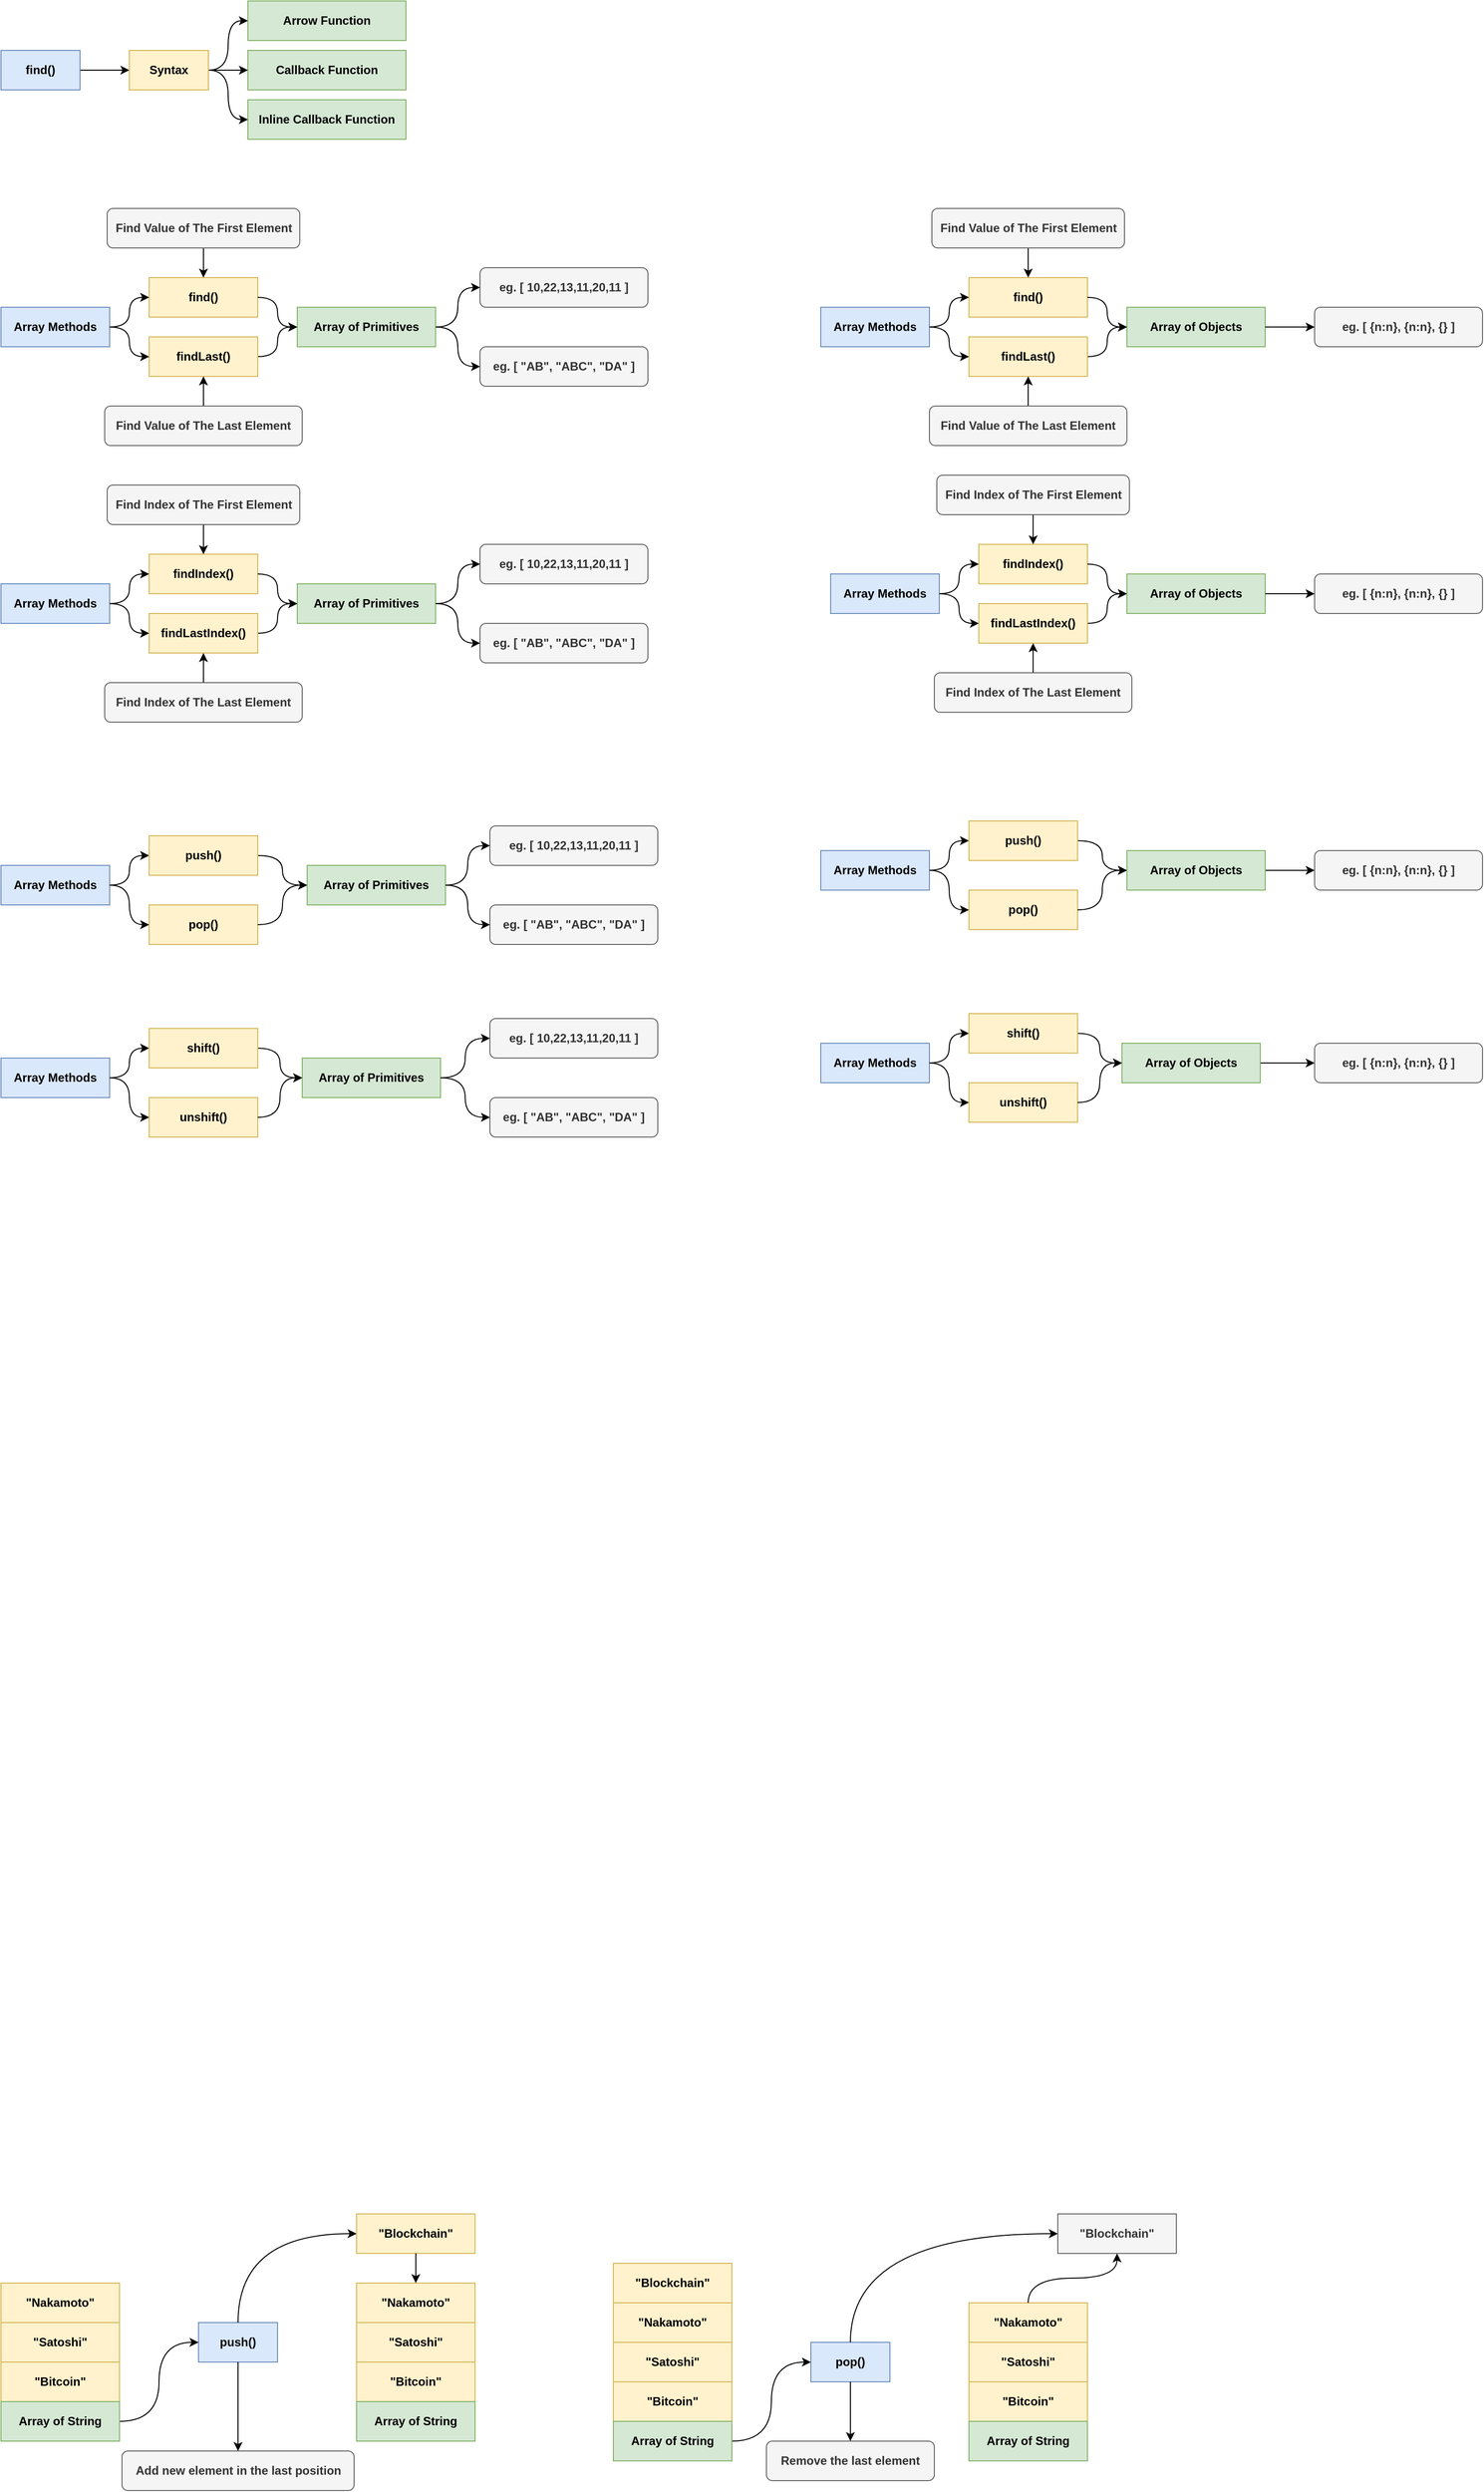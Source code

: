 <mxfile version="20.2.3" type="device"><diagram id="KHSQumyHr-9L8EF3Shro" name="Array"><mxGraphModel dx="-278" dy="1965" grid="1" gridSize="10" guides="1" tooltips="1" connect="1" arrows="1" fold="1" page="1" pageScale="1" pageWidth="850" pageHeight="1100" math="0" shadow="0"><root><mxCell id="pelAh8bGHSZ1WmVVus8T-0"/><mxCell id="pelAh8bGHSZ1WmVVus8T-1" parent="pelAh8bGHSZ1WmVVus8T-0"/><mxCell id="rzizRlZASX7ASRi92GUc-32" style="edgeStyle=orthogonalEdgeStyle;curved=1;orthogonalLoop=1;jettySize=auto;html=1;exitX=1;exitY=0.5;exitDx=0;exitDy=0;" parent="pelAh8bGHSZ1WmVVus8T-1" source="rzizRlZASX7ASRi92GUc-27" target="rzizRlZASX7ASRi92GUc-31" edge="1"><mxGeometry relative="1" as="geometry"/></mxCell><mxCell id="rzizRlZASX7ASRi92GUc-27" value="&lt;b&gt;find()&lt;/b&gt;" style="rounded=0;whiteSpace=wrap;html=1;fillColor=#dae8fc;strokeColor=#6c8ebf;" parent="pelAh8bGHSZ1WmVVus8T-1" vertex="1"><mxGeometry x="1740" y="-1030" width="80" height="40" as="geometry"/></mxCell><mxCell id="rzizRlZASX7ASRi92GUc-28" value="&lt;b&gt;Arrow Function&lt;/b&gt;" style="rounded=0;whiteSpace=wrap;html=1;fillColor=#d5e8d4;strokeColor=#82b366;" parent="pelAh8bGHSZ1WmVVus8T-1" vertex="1"><mxGeometry x="1990" y="-1080" width="160" height="40" as="geometry"/></mxCell><mxCell id="rzizRlZASX7ASRi92GUc-29" value="&lt;b&gt;Callback Function&lt;/b&gt;" style="rounded=0;whiteSpace=wrap;html=1;fillColor=#d5e8d4;strokeColor=#82b366;" parent="pelAh8bGHSZ1WmVVus8T-1" vertex="1"><mxGeometry x="1990" y="-1030" width="160" height="40" as="geometry"/></mxCell><mxCell id="rzizRlZASX7ASRi92GUc-30" value="&lt;b&gt;Inline Callback Function&lt;/b&gt;" style="rounded=0;whiteSpace=wrap;html=1;fillColor=#d5e8d4;strokeColor=#82b366;" parent="pelAh8bGHSZ1WmVVus8T-1" vertex="1"><mxGeometry x="1990" y="-980" width="160" height="40" as="geometry"/></mxCell><mxCell id="rzizRlZASX7ASRi92GUc-33" style="edgeStyle=orthogonalEdgeStyle;curved=1;orthogonalLoop=1;jettySize=auto;html=1;exitX=1;exitY=0.5;exitDx=0;exitDy=0;entryX=0;entryY=0.5;entryDx=0;entryDy=0;" parent="pelAh8bGHSZ1WmVVus8T-1" source="rzizRlZASX7ASRi92GUc-31" target="rzizRlZASX7ASRi92GUc-28" edge="1"><mxGeometry relative="1" as="geometry"/></mxCell><mxCell id="rzizRlZASX7ASRi92GUc-34" style="edgeStyle=orthogonalEdgeStyle;curved=1;orthogonalLoop=1;jettySize=auto;html=1;exitX=1;exitY=0.5;exitDx=0;exitDy=0;entryX=0;entryY=0.5;entryDx=0;entryDy=0;" parent="pelAh8bGHSZ1WmVVus8T-1" source="rzizRlZASX7ASRi92GUc-31" target="rzizRlZASX7ASRi92GUc-30" edge="1"><mxGeometry relative="1" as="geometry"/></mxCell><mxCell id="rzizRlZASX7ASRi92GUc-35" style="edgeStyle=orthogonalEdgeStyle;curved=1;orthogonalLoop=1;jettySize=auto;html=1;exitX=1;exitY=0.5;exitDx=0;exitDy=0;" parent="pelAh8bGHSZ1WmVVus8T-1" source="rzizRlZASX7ASRi92GUc-31" target="rzizRlZASX7ASRi92GUc-29" edge="1"><mxGeometry relative="1" as="geometry"/></mxCell><mxCell id="rzizRlZASX7ASRi92GUc-31" value="&lt;b&gt;Syntax&lt;/b&gt;" style="rounded=0;whiteSpace=wrap;html=1;fillColor=#fff2cc;strokeColor=#d6b656;" parent="pelAh8bGHSZ1WmVVus8T-1" vertex="1"><mxGeometry x="1870" y="-1030" width="80" height="40" as="geometry"/></mxCell><mxCell id="m9g6VoH6Y471TWM6IyNL-5" value="" style="group" parent="pelAh8bGHSZ1WmVVus8T-1" vertex="1" connectable="0"><mxGeometry x="2360" y="1160" width="570" height="270" as="geometry"/></mxCell><mxCell id="ezQ0ZeVI_Z-6M8vQxU5H-1" value="&lt;b&gt;pop()&lt;/b&gt;" style="rounded=0;whiteSpace=wrap;html=1;fillColor=#dae8fc;strokeColor=#6c8ebf;" parent="m9g6VoH6Y471TWM6IyNL-5" vertex="1"><mxGeometry x="200" y="130" width="80" height="40" as="geometry"/></mxCell><mxCell id="ezQ0ZeVI_Z-6M8vQxU5H-2" value="&lt;b&gt;&quot;Bitcoin&quot;&lt;/b&gt;" style="rounded=0;whiteSpace=wrap;html=1;fillColor=#fff2cc;strokeColor=#d6b656;" parent="m9g6VoH6Y471TWM6IyNL-5" vertex="1"><mxGeometry y="170" width="120" height="40" as="geometry"/></mxCell><mxCell id="ezQ0ZeVI_Z-6M8vQxU5H-3" value="&lt;b&gt;&quot;Satoshi&quot;&lt;/b&gt;" style="rounded=0;whiteSpace=wrap;html=1;fillColor=#fff2cc;strokeColor=#d6b656;" parent="m9g6VoH6Y471TWM6IyNL-5" vertex="1"><mxGeometry y="130" width="120" height="40" as="geometry"/></mxCell><mxCell id="ezQ0ZeVI_Z-6M8vQxU5H-4" value="&lt;b&gt;&quot;Nakamoto&quot;&lt;/b&gt;" style="rounded=0;whiteSpace=wrap;html=1;fillColor=#fff2cc;strokeColor=#d6b656;" parent="m9g6VoH6Y471TWM6IyNL-5" vertex="1"><mxGeometry y="90" width="120" height="40" as="geometry"/></mxCell><mxCell id="ezQ0ZeVI_Z-6M8vQxU5H-5" value="&lt;b&gt;&quot;Blockchain&quot;&lt;/b&gt;" style="rounded=0;whiteSpace=wrap;html=1;fillColor=#fff2cc;strokeColor=#d6b656;" parent="m9g6VoH6Y471TWM6IyNL-5" vertex="1"><mxGeometry y="50" width="120" height="40" as="geometry"/></mxCell><mxCell id="ezQ0ZeVI_Z-6M8vQxU5H-16" style="edgeStyle=orthogonalEdgeStyle;curved=1;orthogonalLoop=1;jettySize=auto;html=1;exitX=1;exitY=0.5;exitDx=0;exitDy=0;entryX=0;entryY=0.5;entryDx=0;entryDy=0;" parent="m9g6VoH6Y471TWM6IyNL-5" source="ezQ0ZeVI_Z-6M8vQxU5H-6" target="ezQ0ZeVI_Z-6M8vQxU5H-1" edge="1"><mxGeometry relative="1" as="geometry"/></mxCell><mxCell id="ezQ0ZeVI_Z-6M8vQxU5H-6" value="&lt;b&gt;Array of String&lt;/b&gt;" style="rounded=0;whiteSpace=wrap;html=1;fillColor=#d5e8d4;strokeColor=#82b366;" parent="m9g6VoH6Y471TWM6IyNL-5" vertex="1"><mxGeometry y="210" width="120" height="40" as="geometry"/></mxCell><mxCell id="ezQ0ZeVI_Z-6M8vQxU5H-8" value="&lt;b&gt;&quot;Bitcoin&quot;&lt;/b&gt;" style="rounded=0;whiteSpace=wrap;html=1;fillColor=#fff2cc;strokeColor=#d6b656;" parent="m9g6VoH6Y471TWM6IyNL-5" vertex="1"><mxGeometry x="360" y="170" width="120" height="40" as="geometry"/></mxCell><mxCell id="ezQ0ZeVI_Z-6M8vQxU5H-9" value="&lt;b&gt;&quot;Satoshi&quot;&lt;/b&gt;" style="rounded=0;whiteSpace=wrap;html=1;fillColor=#fff2cc;strokeColor=#d6b656;" parent="m9g6VoH6Y471TWM6IyNL-5" vertex="1"><mxGeometry x="360" y="130" width="120" height="40" as="geometry"/></mxCell><mxCell id="ezQ0ZeVI_Z-6M8vQxU5H-10" value="&lt;b&gt;&quot;Nakamoto&quot;&lt;/b&gt;" style="rounded=0;whiteSpace=wrap;html=1;fillColor=#fff2cc;strokeColor=#d6b656;" parent="m9g6VoH6Y471TWM6IyNL-5" vertex="1"><mxGeometry x="360" y="90" width="120" height="40" as="geometry"/></mxCell><mxCell id="ezQ0ZeVI_Z-6M8vQxU5H-11" value="&lt;b&gt;&quot;Blockchain&quot;&lt;/b&gt;" style="rounded=0;whiteSpace=wrap;html=1;fillColor=#f5f5f5;strokeColor=#666666;fontColor=#333333;" parent="m9g6VoH6Y471TWM6IyNL-5" vertex="1"><mxGeometry x="450" width="120" height="40" as="geometry"/></mxCell><mxCell id="ezQ0ZeVI_Z-6M8vQxU5H-13" style="edgeStyle=orthogonalEdgeStyle;curved=1;orthogonalLoop=1;jettySize=auto;html=1;exitX=0.5;exitY=0;exitDx=0;exitDy=0;entryX=0;entryY=0.5;entryDx=0;entryDy=0;" parent="m9g6VoH6Y471TWM6IyNL-5" source="ezQ0ZeVI_Z-6M8vQxU5H-1" target="ezQ0ZeVI_Z-6M8vQxU5H-11" edge="1"><mxGeometry relative="1" as="geometry"/></mxCell><mxCell id="ezQ0ZeVI_Z-6M8vQxU5H-18" style="edgeStyle=orthogonalEdgeStyle;curved=1;orthogonalLoop=1;jettySize=auto;html=1;exitX=0.5;exitY=0;exitDx=0;exitDy=0;" parent="m9g6VoH6Y471TWM6IyNL-5" source="ezQ0ZeVI_Z-6M8vQxU5H-10" target="ezQ0ZeVI_Z-6M8vQxU5H-11" edge="1"><mxGeometry relative="1" as="geometry"/></mxCell><mxCell id="ezQ0ZeVI_Z-6M8vQxU5H-12" value="&lt;b&gt;Array of String&lt;/b&gt;" style="rounded=0;whiteSpace=wrap;html=1;fillColor=#d5e8d4;strokeColor=#82b366;" parent="m9g6VoH6Y471TWM6IyNL-5" vertex="1"><mxGeometry x="360" y="210" width="120" height="40" as="geometry"/></mxCell><mxCell id="ezQ0ZeVI_Z-6M8vQxU5H-15" value="&lt;b&gt;Remove the last element&lt;/b&gt;" style="rounded=1;whiteSpace=wrap;html=1;fillColor=#f5f5f5;strokeColor=#666666;fontColor=#333333;gradientColor=none;" parent="m9g6VoH6Y471TWM6IyNL-5" vertex="1"><mxGeometry x="155" y="230" width="170" height="40" as="geometry"/></mxCell><mxCell id="ezQ0ZeVI_Z-6M8vQxU5H-17" style="edgeStyle=orthogonalEdgeStyle;curved=1;orthogonalLoop=1;jettySize=auto;html=1;exitX=0.5;exitY=1;exitDx=0;exitDy=0;" parent="m9g6VoH6Y471TWM6IyNL-5" source="ezQ0ZeVI_Z-6M8vQxU5H-1" target="ezQ0ZeVI_Z-6M8vQxU5H-15" edge="1"><mxGeometry relative="1" as="geometry"/></mxCell><mxCell id="m9g6VoH6Y471TWM6IyNL-41" value="" style="group" parent="pelAh8bGHSZ1WmVVus8T-1" vertex="1" connectable="0"><mxGeometry x="1740" y="1160" width="480" height="280" as="geometry"/></mxCell><mxCell id="m9g6VoH6Y471TWM6IyNL-23" value="&lt;b&gt;push()&lt;/b&gt;" style="rounded=0;whiteSpace=wrap;html=1;fillColor=#dae8fc;strokeColor=#6c8ebf;" parent="m9g6VoH6Y471TWM6IyNL-41" vertex="1"><mxGeometry x="200" y="110" width="80" height="40" as="geometry"/></mxCell><mxCell id="m9g6VoH6Y471TWM6IyNL-24" value="&lt;b&gt;&quot;Bitcoin&quot;&lt;/b&gt;" style="rounded=0;whiteSpace=wrap;html=1;fillColor=#fff2cc;strokeColor=#d6b656;" parent="m9g6VoH6Y471TWM6IyNL-41" vertex="1"><mxGeometry y="150" width="120" height="40" as="geometry"/></mxCell><mxCell id="m9g6VoH6Y471TWM6IyNL-25" value="&lt;b&gt;&quot;Satoshi&quot;&lt;/b&gt;" style="rounded=0;whiteSpace=wrap;html=1;fillColor=#fff2cc;strokeColor=#d6b656;" parent="m9g6VoH6Y471TWM6IyNL-41" vertex="1"><mxGeometry y="110" width="120" height="40" as="geometry"/></mxCell><mxCell id="m9g6VoH6Y471TWM6IyNL-26" value="&lt;b&gt;&quot;Nakamoto&quot;&lt;/b&gt;" style="rounded=0;whiteSpace=wrap;html=1;fillColor=#fff2cc;strokeColor=#d6b656;" parent="m9g6VoH6Y471TWM6IyNL-41" vertex="1"><mxGeometry y="70" width="120" height="40" as="geometry"/></mxCell><mxCell id="m9g6VoH6Y471TWM6IyNL-27" value="&lt;b&gt;&quot;Blockchain&quot;&lt;/b&gt;" style="rounded=0;whiteSpace=wrap;html=1;fillColor=#fff2cc;strokeColor=#d6b656;" parent="m9g6VoH6Y471TWM6IyNL-41" vertex="1"><mxGeometry x="360" width="120" height="40" as="geometry"/></mxCell><mxCell id="m9g6VoH6Y471TWM6IyNL-39" style="edgeStyle=orthogonalEdgeStyle;curved=1;orthogonalLoop=1;jettySize=auto;html=1;exitX=0.5;exitY=0;exitDx=0;exitDy=0;entryX=0;entryY=0.5;entryDx=0;entryDy=0;" parent="m9g6VoH6Y471TWM6IyNL-41" source="m9g6VoH6Y471TWM6IyNL-23" target="m9g6VoH6Y471TWM6IyNL-27" edge="1"><mxGeometry relative="1" as="geometry"/></mxCell><mxCell id="m9g6VoH6Y471TWM6IyNL-28" style="edgeStyle=orthogonalEdgeStyle;curved=1;orthogonalLoop=1;jettySize=auto;html=1;exitX=1;exitY=0.5;exitDx=0;exitDy=0;entryX=0;entryY=0.5;entryDx=0;entryDy=0;" parent="m9g6VoH6Y471TWM6IyNL-41" source="m9g6VoH6Y471TWM6IyNL-29" target="m9g6VoH6Y471TWM6IyNL-23" edge="1"><mxGeometry relative="1" as="geometry"/></mxCell><mxCell id="m9g6VoH6Y471TWM6IyNL-29" value="&lt;b&gt;Array of String&lt;/b&gt;" style="rounded=0;whiteSpace=wrap;html=1;fillColor=#d5e8d4;strokeColor=#82b366;" parent="m9g6VoH6Y471TWM6IyNL-41" vertex="1"><mxGeometry y="190" width="120" height="40" as="geometry"/></mxCell><mxCell id="m9g6VoH6Y471TWM6IyNL-30" value="&lt;b&gt;&quot;Bitcoin&quot;&lt;/b&gt;" style="rounded=0;whiteSpace=wrap;html=1;fillColor=#fff2cc;strokeColor=#d6b656;" parent="m9g6VoH6Y471TWM6IyNL-41" vertex="1"><mxGeometry x="360" y="150" width="120" height="40" as="geometry"/></mxCell><mxCell id="m9g6VoH6Y471TWM6IyNL-31" value="&lt;b&gt;&quot;Satoshi&quot;&lt;/b&gt;" style="rounded=0;whiteSpace=wrap;html=1;fillColor=#fff2cc;strokeColor=#d6b656;" parent="m9g6VoH6Y471TWM6IyNL-41" vertex="1"><mxGeometry x="360" y="110" width="120" height="40" as="geometry"/></mxCell><mxCell id="m9g6VoH6Y471TWM6IyNL-32" value="&lt;b&gt;&quot;Nakamoto&quot;&lt;/b&gt;" style="rounded=0;whiteSpace=wrap;html=1;fillColor=#fff2cc;strokeColor=#d6b656;" parent="m9g6VoH6Y471TWM6IyNL-41" vertex="1"><mxGeometry x="360" y="70" width="120" height="40" as="geometry"/></mxCell><mxCell id="m9g6VoH6Y471TWM6IyNL-40" style="edgeStyle=orthogonalEdgeStyle;curved=1;orthogonalLoop=1;jettySize=auto;html=1;exitX=0.5;exitY=1;exitDx=0;exitDy=0;entryX=0.5;entryY=0;entryDx=0;entryDy=0;" parent="m9g6VoH6Y471TWM6IyNL-41" source="m9g6VoH6Y471TWM6IyNL-27" target="m9g6VoH6Y471TWM6IyNL-32" edge="1"><mxGeometry relative="1" as="geometry"/></mxCell><mxCell id="m9g6VoH6Y471TWM6IyNL-36" value="&lt;b&gt;Array of String&lt;/b&gt;" style="rounded=0;whiteSpace=wrap;html=1;fillColor=#d5e8d4;strokeColor=#82b366;" parent="m9g6VoH6Y471TWM6IyNL-41" vertex="1"><mxGeometry x="360" y="190" width="120" height="40" as="geometry"/></mxCell><mxCell id="m9g6VoH6Y471TWM6IyNL-37" value="&lt;b&gt;Add new element in the last position&lt;/b&gt;" style="rounded=1;whiteSpace=wrap;html=1;fillColor=#f5f5f5;strokeColor=#666666;fontColor=#333333;gradientColor=none;" parent="m9g6VoH6Y471TWM6IyNL-41" vertex="1"><mxGeometry x="122.5" y="240" width="235" height="40" as="geometry"/></mxCell><mxCell id="m9g6VoH6Y471TWM6IyNL-38" style="edgeStyle=orthogonalEdgeStyle;curved=1;orthogonalLoop=1;jettySize=auto;html=1;exitX=0.5;exitY=1;exitDx=0;exitDy=0;" parent="m9g6VoH6Y471TWM6IyNL-41" source="m9g6VoH6Y471TWM6IyNL-23" target="m9g6VoH6Y471TWM6IyNL-37" edge="1"><mxGeometry relative="1" as="geometry"/></mxCell><mxCell id="_TqY2tzyVHwx-3EZVsWA-69" value="" style="group" parent="pelAh8bGHSZ1WmVVus8T-1" vertex="1" connectable="0"><mxGeometry x="1740" y="-870" width="655" height="240" as="geometry"/></mxCell><mxCell id="rzizRlZASX7ASRi92GUc-0" value="&lt;b&gt;Array Methods&lt;/b&gt;" style="rounded=0;whiteSpace=wrap;html=1;fillColor=#dae8fc;strokeColor=#6c8ebf;" parent="_TqY2tzyVHwx-3EZVsWA-69" vertex="1"><mxGeometry y="100" width="110" height="40" as="geometry"/></mxCell><mxCell id="rzizRlZASX7ASRi92GUc-1" value="&lt;b&gt;find()&lt;/b&gt;" style="rounded=0;whiteSpace=wrap;html=1;fillColor=#fff2cc;strokeColor=#d6b656;" parent="_TqY2tzyVHwx-3EZVsWA-69" vertex="1"><mxGeometry x="150" y="70" width="110" height="40" as="geometry"/></mxCell><mxCell id="rzizRlZASX7ASRi92GUc-24" style="edgeStyle=orthogonalEdgeStyle;curved=1;orthogonalLoop=1;jettySize=auto;html=1;exitX=1;exitY=0.5;exitDx=0;exitDy=0;entryX=0;entryY=0.5;entryDx=0;entryDy=0;" parent="_TqY2tzyVHwx-3EZVsWA-69" source="rzizRlZASX7ASRi92GUc-0" target="rzizRlZASX7ASRi92GUc-1" edge="1"><mxGeometry relative="1" as="geometry"/></mxCell><mxCell id="rzizRlZASX7ASRi92GUc-5" value="&lt;b&gt;Array of Primitives&lt;/b&gt;" style="rounded=0;whiteSpace=wrap;html=1;fillColor=#d5e8d4;strokeColor=#82b366;" parent="_TqY2tzyVHwx-3EZVsWA-69" vertex="1"><mxGeometry x="300" y="100" width="140" height="40" as="geometry"/></mxCell><mxCell id="rzizRlZASX7ASRi92GUc-23" style="edgeStyle=orthogonalEdgeStyle;curved=1;orthogonalLoop=1;jettySize=auto;html=1;exitX=1;exitY=0.5;exitDx=0;exitDy=0;entryX=0;entryY=0.5;entryDx=0;entryDy=0;" parent="_TqY2tzyVHwx-3EZVsWA-69" source="rzizRlZASX7ASRi92GUc-1" target="rzizRlZASX7ASRi92GUc-5" edge="1"><mxGeometry relative="1" as="geometry"/></mxCell><mxCell id="rzizRlZASX7ASRi92GUc-7" value="&lt;b&gt;eg. [ 10,22,13,11,20,11 ]&lt;/b&gt;" style="rounded=1;whiteSpace=wrap;html=1;fillColor=#f5f5f5;strokeColor=#666666;fontColor=#333333;" parent="_TqY2tzyVHwx-3EZVsWA-69" vertex="1"><mxGeometry x="485" y="60" width="170" height="40" as="geometry"/></mxCell><mxCell id="rzizRlZASX7ASRi92GUc-18" style="edgeStyle=orthogonalEdgeStyle;curved=1;orthogonalLoop=1;jettySize=auto;html=1;exitX=1;exitY=0.5;exitDx=0;exitDy=0;entryX=0;entryY=0.5;entryDx=0;entryDy=0;" parent="_TqY2tzyVHwx-3EZVsWA-69" source="rzizRlZASX7ASRi92GUc-5" target="rzizRlZASX7ASRi92GUc-7" edge="1"><mxGeometry relative="1" as="geometry"/></mxCell><mxCell id="rzizRlZASX7ASRi92GUc-22" style="edgeStyle=orthogonalEdgeStyle;curved=1;orthogonalLoop=1;jettySize=auto;html=1;exitX=1;exitY=0.5;exitDx=0;exitDy=0;entryX=0;entryY=0.5;entryDx=0;entryDy=0;" parent="_TqY2tzyVHwx-3EZVsWA-69" source="rzizRlZASX7ASRi92GUc-11" target="rzizRlZASX7ASRi92GUc-5" edge="1"><mxGeometry relative="1" as="geometry"/></mxCell><mxCell id="rzizRlZASX7ASRi92GUc-11" value="&lt;b&gt;findLast()&lt;/b&gt;" style="rounded=0;whiteSpace=wrap;html=1;fillColor=#fff2cc;strokeColor=#d6b656;" parent="_TqY2tzyVHwx-3EZVsWA-69" vertex="1"><mxGeometry x="150" y="130" width="110" height="40" as="geometry"/></mxCell><mxCell id="rzizRlZASX7ASRi92GUc-25" style="edgeStyle=orthogonalEdgeStyle;curved=1;orthogonalLoop=1;jettySize=auto;html=1;exitX=1;exitY=0.5;exitDx=0;exitDy=0;entryX=0;entryY=0.5;entryDx=0;entryDy=0;" parent="_TqY2tzyVHwx-3EZVsWA-69" source="rzizRlZASX7ASRi92GUc-0" target="rzizRlZASX7ASRi92GUc-11" edge="1"><mxGeometry relative="1" as="geometry"/></mxCell><mxCell id="_TqY2tzyVHwx-3EZVsWA-63" style="edgeStyle=orthogonalEdgeStyle;curved=1;orthogonalLoop=1;jettySize=auto;html=1;exitX=0.5;exitY=0;exitDx=0;exitDy=0;" parent="_TqY2tzyVHwx-3EZVsWA-69" source="rzizRlZASX7ASRi92GUc-12" target="rzizRlZASX7ASRi92GUc-11" edge="1"><mxGeometry relative="1" as="geometry"/></mxCell><mxCell id="rzizRlZASX7ASRi92GUc-12" value="&lt;b&gt;Find Value of The Last Element&lt;/b&gt;" style="rounded=1;whiteSpace=wrap;html=1;fillColor=#f5f5f5;strokeColor=#666666;fontColor=#333333;" parent="_TqY2tzyVHwx-3EZVsWA-69" vertex="1"><mxGeometry x="105" y="200" width="200" height="40" as="geometry"/></mxCell><mxCell id="_TqY2tzyVHwx-3EZVsWA-64" style="edgeStyle=orthogonalEdgeStyle;curved=1;orthogonalLoop=1;jettySize=auto;html=1;exitX=0.5;exitY=1;exitDx=0;exitDy=0;entryX=0.5;entryY=0;entryDx=0;entryDy=0;" parent="_TqY2tzyVHwx-3EZVsWA-69" source="rzizRlZASX7ASRi92GUc-14" target="rzizRlZASX7ASRi92GUc-1" edge="1"><mxGeometry relative="1" as="geometry"/></mxCell><mxCell id="rzizRlZASX7ASRi92GUc-14" value="&lt;b&gt;Find Value of The First Element&lt;/b&gt;" style="rounded=1;whiteSpace=wrap;html=1;fillColor=#f5f5f5;strokeColor=#666666;fontColor=#333333;" parent="_TqY2tzyVHwx-3EZVsWA-69" vertex="1"><mxGeometry x="107.5" width="195" height="40" as="geometry"/></mxCell><mxCell id="rzizRlZASX7ASRi92GUc-16" value="&lt;b&gt;eg. [ &quot;AB&quot;, &quot;ABC&quot;, &quot;DA&quot; ]&lt;/b&gt;" style="rounded=1;whiteSpace=wrap;html=1;fillColor=#f5f5f5;strokeColor=#666666;fontColor=#333333;" parent="_TqY2tzyVHwx-3EZVsWA-69" vertex="1"><mxGeometry x="485" y="140" width="170" height="40" as="geometry"/></mxCell><mxCell id="rzizRlZASX7ASRi92GUc-19" style="edgeStyle=orthogonalEdgeStyle;curved=1;orthogonalLoop=1;jettySize=auto;html=1;exitX=1;exitY=0.5;exitDx=0;exitDy=0;" parent="_TqY2tzyVHwx-3EZVsWA-69" source="rzizRlZASX7ASRi92GUc-5" target="rzizRlZASX7ASRi92GUc-16" edge="1"><mxGeometry relative="1" as="geometry"/></mxCell><mxCell id="_TqY2tzyVHwx-3EZVsWA-70" value="" style="group" parent="pelAh8bGHSZ1WmVVus8T-1" vertex="1" connectable="0"><mxGeometry x="2570" y="-870" width="670" height="240" as="geometry"/></mxCell><mxCell id="_TqY2tzyVHwx-3EZVsWA-3" value="&lt;b&gt;Array Methods&lt;/b&gt;" style="rounded=0;whiteSpace=wrap;html=1;fillColor=#dae8fc;strokeColor=#6c8ebf;" parent="_TqY2tzyVHwx-3EZVsWA-70" vertex="1"><mxGeometry y="100" width="110" height="40" as="geometry"/></mxCell><mxCell id="_TqY2tzyVHwx-3EZVsWA-5" value="&lt;b&gt;find()&lt;/b&gt;" style="rounded=0;whiteSpace=wrap;html=1;fillColor=#fff2cc;strokeColor=#d6b656;" parent="_TqY2tzyVHwx-3EZVsWA-70" vertex="1"><mxGeometry x="150" y="70" width="120" height="40" as="geometry"/></mxCell><mxCell id="_TqY2tzyVHwx-3EZVsWA-0" style="edgeStyle=orthogonalEdgeStyle;curved=1;orthogonalLoop=1;jettySize=auto;html=1;exitX=1;exitY=0.5;exitDx=0;exitDy=0;entryX=0;entryY=0.5;entryDx=0;entryDy=0;" parent="_TqY2tzyVHwx-3EZVsWA-70" source="_TqY2tzyVHwx-3EZVsWA-3" target="_TqY2tzyVHwx-3EZVsWA-5" edge="1"><mxGeometry relative="1" as="geometry"/></mxCell><mxCell id="_TqY2tzyVHwx-3EZVsWA-10" value="&lt;b&gt;Array of Objects&lt;/b&gt;" style="rounded=0;whiteSpace=wrap;html=1;fillColor=#d5e8d4;strokeColor=#82b366;" parent="_TqY2tzyVHwx-3EZVsWA-70" vertex="1"><mxGeometry x="310" y="100" width="140" height="40" as="geometry"/></mxCell><mxCell id="_TqY2tzyVHwx-3EZVsWA-4" style="edgeStyle=orthogonalEdgeStyle;curved=1;orthogonalLoop=1;jettySize=auto;html=1;exitX=1;exitY=0.5;exitDx=0;exitDy=0;entryX=0;entryY=0.5;entryDx=0;entryDy=0;" parent="_TqY2tzyVHwx-3EZVsWA-70" source="_TqY2tzyVHwx-3EZVsWA-5" target="_TqY2tzyVHwx-3EZVsWA-10" edge="1"><mxGeometry relative="1" as="geometry"/></mxCell><mxCell id="_TqY2tzyVHwx-3EZVsWA-12" style="edgeStyle=orthogonalEdgeStyle;curved=1;orthogonalLoop=1;jettySize=auto;html=1;exitX=1;exitY=0.5;exitDx=0;exitDy=0;entryX=0;entryY=0.5;entryDx=0;entryDy=0;" parent="_TqY2tzyVHwx-3EZVsWA-70" source="_TqY2tzyVHwx-3EZVsWA-13" target="_TqY2tzyVHwx-3EZVsWA-10" edge="1"><mxGeometry relative="1" as="geometry"/></mxCell><mxCell id="_TqY2tzyVHwx-3EZVsWA-13" value="&lt;b&gt;findLast()&lt;/b&gt;" style="rounded=0;whiteSpace=wrap;html=1;fillColor=#fff2cc;strokeColor=#d6b656;" parent="_TqY2tzyVHwx-3EZVsWA-70" vertex="1"><mxGeometry x="150" y="130" width="120" height="40" as="geometry"/></mxCell><mxCell id="_TqY2tzyVHwx-3EZVsWA-1" style="edgeStyle=orthogonalEdgeStyle;curved=1;orthogonalLoop=1;jettySize=auto;html=1;exitX=1;exitY=0.5;exitDx=0;exitDy=0;entryX=0;entryY=0.5;entryDx=0;entryDy=0;" parent="_TqY2tzyVHwx-3EZVsWA-70" source="_TqY2tzyVHwx-3EZVsWA-3" target="_TqY2tzyVHwx-3EZVsWA-13" edge="1"><mxGeometry relative="1" as="geometry"/></mxCell><mxCell id="_TqY2tzyVHwx-3EZVsWA-18" value="&lt;b&gt;eg. [ {n:n}, {n:n}, {} ]&lt;/b&gt;" style="rounded=1;whiteSpace=wrap;html=1;fillColor=#f5f5f5;strokeColor=#666666;fontColor=#333333;" parent="_TqY2tzyVHwx-3EZVsWA-70" vertex="1"><mxGeometry x="500" y="100" width="170" height="40" as="geometry"/></mxCell><mxCell id="_TqY2tzyVHwx-3EZVsWA-9" style="edgeStyle=orthogonalEdgeStyle;curved=1;orthogonalLoop=1;jettySize=auto;html=1;exitX=1;exitY=0.5;exitDx=0;exitDy=0;" parent="_TqY2tzyVHwx-3EZVsWA-70" source="_TqY2tzyVHwx-3EZVsWA-10" target="_TqY2tzyVHwx-3EZVsWA-18" edge="1"><mxGeometry relative="1" as="geometry"/></mxCell><mxCell id="_TqY2tzyVHwx-3EZVsWA-68" style="edgeStyle=orthogonalEdgeStyle;curved=1;orthogonalLoop=1;jettySize=auto;html=1;exitX=0.5;exitY=0;exitDx=0;exitDy=0;" parent="_TqY2tzyVHwx-3EZVsWA-70" source="_TqY2tzyVHwx-3EZVsWA-65" target="_TqY2tzyVHwx-3EZVsWA-13" edge="1"><mxGeometry relative="1" as="geometry"/></mxCell><mxCell id="_TqY2tzyVHwx-3EZVsWA-65" value="&lt;b&gt;Find Value of The Last Element&lt;/b&gt;" style="rounded=1;whiteSpace=wrap;html=1;fillColor=#f5f5f5;strokeColor=#666666;fontColor=#333333;" parent="_TqY2tzyVHwx-3EZVsWA-70" vertex="1"><mxGeometry x="110" y="200" width="200" height="40" as="geometry"/></mxCell><mxCell id="_TqY2tzyVHwx-3EZVsWA-67" style="edgeStyle=orthogonalEdgeStyle;curved=1;orthogonalLoop=1;jettySize=auto;html=1;exitX=0.5;exitY=1;exitDx=0;exitDy=0;" parent="_TqY2tzyVHwx-3EZVsWA-70" source="_TqY2tzyVHwx-3EZVsWA-66" target="_TqY2tzyVHwx-3EZVsWA-5" edge="1"><mxGeometry relative="1" as="geometry"/></mxCell><mxCell id="_TqY2tzyVHwx-3EZVsWA-66" value="&lt;b&gt;Find Value of The First Element&lt;/b&gt;" style="rounded=1;whiteSpace=wrap;html=1;fillColor=#f5f5f5;strokeColor=#666666;fontColor=#333333;" parent="_TqY2tzyVHwx-3EZVsWA-70" vertex="1"><mxGeometry x="112.5" width="195" height="40" as="geometry"/></mxCell><mxCell id="_TqY2tzyVHwx-3EZVsWA-71" value="" style="group" parent="pelAh8bGHSZ1WmVVus8T-1" vertex="1" connectable="0"><mxGeometry x="1740" y="-590" width="655" height="240" as="geometry"/></mxCell><mxCell id="_TqY2tzyVHwx-3EZVsWA-72" value="&lt;b&gt;Array Methods&lt;/b&gt;" style="rounded=0;whiteSpace=wrap;html=1;fillColor=#dae8fc;strokeColor=#6c8ebf;" parent="_TqY2tzyVHwx-3EZVsWA-71" vertex="1"><mxGeometry y="100" width="110" height="40" as="geometry"/></mxCell><mxCell id="_TqY2tzyVHwx-3EZVsWA-73" value="&lt;b&gt;findIndex()&lt;/b&gt;" style="rounded=0;whiteSpace=wrap;html=1;fillColor=#fff2cc;strokeColor=#d6b656;" parent="_TqY2tzyVHwx-3EZVsWA-71" vertex="1"><mxGeometry x="150" y="70" width="110" height="40" as="geometry"/></mxCell><mxCell id="_TqY2tzyVHwx-3EZVsWA-74" style="edgeStyle=orthogonalEdgeStyle;curved=1;orthogonalLoop=1;jettySize=auto;html=1;exitX=1;exitY=0.5;exitDx=0;exitDy=0;entryX=0;entryY=0.5;entryDx=0;entryDy=0;" parent="_TqY2tzyVHwx-3EZVsWA-71" source="_TqY2tzyVHwx-3EZVsWA-72" target="_TqY2tzyVHwx-3EZVsWA-73" edge="1"><mxGeometry relative="1" as="geometry"/></mxCell><mxCell id="_TqY2tzyVHwx-3EZVsWA-75" value="&lt;b&gt;Array of Primitives&lt;/b&gt;" style="rounded=0;whiteSpace=wrap;html=1;fillColor=#d5e8d4;strokeColor=#82b366;" parent="_TqY2tzyVHwx-3EZVsWA-71" vertex="1"><mxGeometry x="300" y="100" width="140" height="40" as="geometry"/></mxCell><mxCell id="_TqY2tzyVHwx-3EZVsWA-76" style="edgeStyle=orthogonalEdgeStyle;curved=1;orthogonalLoop=1;jettySize=auto;html=1;exitX=1;exitY=0.5;exitDx=0;exitDy=0;entryX=0;entryY=0.5;entryDx=0;entryDy=0;" parent="_TqY2tzyVHwx-3EZVsWA-71" source="_TqY2tzyVHwx-3EZVsWA-73" target="_TqY2tzyVHwx-3EZVsWA-75" edge="1"><mxGeometry relative="1" as="geometry"/></mxCell><mxCell id="_TqY2tzyVHwx-3EZVsWA-77" value="&lt;b&gt;eg. [ 10,22,13,11,20,11 ]&lt;/b&gt;" style="rounded=1;whiteSpace=wrap;html=1;fillColor=#f5f5f5;strokeColor=#666666;fontColor=#333333;" parent="_TqY2tzyVHwx-3EZVsWA-71" vertex="1"><mxGeometry x="485" y="60" width="170" height="40" as="geometry"/></mxCell><mxCell id="_TqY2tzyVHwx-3EZVsWA-78" style="edgeStyle=orthogonalEdgeStyle;curved=1;orthogonalLoop=1;jettySize=auto;html=1;exitX=1;exitY=0.5;exitDx=0;exitDy=0;entryX=0;entryY=0.5;entryDx=0;entryDy=0;" parent="_TqY2tzyVHwx-3EZVsWA-71" source="_TqY2tzyVHwx-3EZVsWA-75" target="_TqY2tzyVHwx-3EZVsWA-77" edge="1"><mxGeometry relative="1" as="geometry"/></mxCell><mxCell id="_TqY2tzyVHwx-3EZVsWA-79" style="edgeStyle=orthogonalEdgeStyle;curved=1;orthogonalLoop=1;jettySize=auto;html=1;exitX=1;exitY=0.5;exitDx=0;exitDy=0;entryX=0;entryY=0.5;entryDx=0;entryDy=0;" parent="_TqY2tzyVHwx-3EZVsWA-71" source="_TqY2tzyVHwx-3EZVsWA-80" target="_TqY2tzyVHwx-3EZVsWA-75" edge="1"><mxGeometry relative="1" as="geometry"/></mxCell><mxCell id="_TqY2tzyVHwx-3EZVsWA-80" value="&lt;b&gt;findLastIndex()&lt;/b&gt;" style="rounded=0;whiteSpace=wrap;html=1;fillColor=#fff2cc;strokeColor=#d6b656;" parent="_TqY2tzyVHwx-3EZVsWA-71" vertex="1"><mxGeometry x="150" y="130" width="110" height="40" as="geometry"/></mxCell><mxCell id="_TqY2tzyVHwx-3EZVsWA-81" style="edgeStyle=orthogonalEdgeStyle;curved=1;orthogonalLoop=1;jettySize=auto;html=1;exitX=1;exitY=0.5;exitDx=0;exitDy=0;entryX=0;entryY=0.5;entryDx=0;entryDy=0;" parent="_TqY2tzyVHwx-3EZVsWA-71" source="_TqY2tzyVHwx-3EZVsWA-72" target="_TqY2tzyVHwx-3EZVsWA-80" edge="1"><mxGeometry relative="1" as="geometry"/></mxCell><mxCell id="_TqY2tzyVHwx-3EZVsWA-82" style="edgeStyle=orthogonalEdgeStyle;curved=1;orthogonalLoop=1;jettySize=auto;html=1;exitX=0.5;exitY=0;exitDx=0;exitDy=0;" parent="_TqY2tzyVHwx-3EZVsWA-71" source="_TqY2tzyVHwx-3EZVsWA-83" target="_TqY2tzyVHwx-3EZVsWA-80" edge="1"><mxGeometry relative="1" as="geometry"/></mxCell><mxCell id="_TqY2tzyVHwx-3EZVsWA-83" value="&lt;b&gt;Find Index of The Last Element&lt;/b&gt;" style="rounded=1;whiteSpace=wrap;html=1;fillColor=#f5f5f5;strokeColor=#666666;fontColor=#333333;" parent="_TqY2tzyVHwx-3EZVsWA-71" vertex="1"><mxGeometry x="105" y="200" width="200" height="40" as="geometry"/></mxCell><mxCell id="_TqY2tzyVHwx-3EZVsWA-84" style="edgeStyle=orthogonalEdgeStyle;curved=1;orthogonalLoop=1;jettySize=auto;html=1;exitX=0.5;exitY=1;exitDx=0;exitDy=0;entryX=0.5;entryY=0;entryDx=0;entryDy=0;" parent="_TqY2tzyVHwx-3EZVsWA-71" source="_TqY2tzyVHwx-3EZVsWA-85" target="_TqY2tzyVHwx-3EZVsWA-73" edge="1"><mxGeometry relative="1" as="geometry"/></mxCell><mxCell id="_TqY2tzyVHwx-3EZVsWA-85" value="&lt;b&gt;Find Index of The First Element&lt;/b&gt;" style="rounded=1;whiteSpace=wrap;html=1;fillColor=#f5f5f5;strokeColor=#666666;fontColor=#333333;" parent="_TqY2tzyVHwx-3EZVsWA-71" vertex="1"><mxGeometry x="107.5" width="195" height="40" as="geometry"/></mxCell><mxCell id="_TqY2tzyVHwx-3EZVsWA-86" value="&lt;b&gt;eg. [ &quot;AB&quot;, &quot;ABC&quot;, &quot;DA&quot; ]&lt;/b&gt;" style="rounded=1;whiteSpace=wrap;html=1;fillColor=#f5f5f5;strokeColor=#666666;fontColor=#333333;" parent="_TqY2tzyVHwx-3EZVsWA-71" vertex="1"><mxGeometry x="485" y="140" width="170" height="40" as="geometry"/></mxCell><mxCell id="_TqY2tzyVHwx-3EZVsWA-87" style="edgeStyle=orthogonalEdgeStyle;curved=1;orthogonalLoop=1;jettySize=auto;html=1;exitX=1;exitY=0.5;exitDx=0;exitDy=0;" parent="_TqY2tzyVHwx-3EZVsWA-71" source="_TqY2tzyVHwx-3EZVsWA-75" target="_TqY2tzyVHwx-3EZVsWA-86" edge="1"><mxGeometry relative="1" as="geometry"/></mxCell><mxCell id="PkDwf079fDEn4fVgwKyZ-17" value="" style="group" parent="pelAh8bGHSZ1WmVVus8T-1" vertex="1" connectable="0"><mxGeometry x="2580" y="-600" width="660" height="240" as="geometry"/></mxCell><mxCell id="PkDwf079fDEn4fVgwKyZ-1" value="&lt;b&gt;Array Methods&lt;/b&gt;" style="rounded=0;whiteSpace=wrap;html=1;fillColor=#dae8fc;strokeColor=#6c8ebf;" parent="PkDwf079fDEn4fVgwKyZ-17" vertex="1"><mxGeometry y="100" width="110" height="40" as="geometry"/></mxCell><mxCell id="PkDwf079fDEn4fVgwKyZ-2" value="&lt;b&gt;findIndex()&lt;/b&gt;" style="rounded=0;whiteSpace=wrap;html=1;fillColor=#fff2cc;strokeColor=#d6b656;" parent="PkDwf079fDEn4fVgwKyZ-17" vertex="1"><mxGeometry x="150" y="70" width="110" height="40" as="geometry"/></mxCell><mxCell id="PkDwf079fDEn4fVgwKyZ-3" style="edgeStyle=orthogonalEdgeStyle;curved=1;orthogonalLoop=1;jettySize=auto;html=1;exitX=1;exitY=0.5;exitDx=0;exitDy=0;entryX=0;entryY=0.5;entryDx=0;entryDy=0;" parent="PkDwf079fDEn4fVgwKyZ-17" source="PkDwf079fDEn4fVgwKyZ-1" target="PkDwf079fDEn4fVgwKyZ-2" edge="1"><mxGeometry relative="1" as="geometry"/></mxCell><mxCell id="PkDwf079fDEn4fVgwKyZ-4" value="&lt;b&gt;Array of Objects&lt;/b&gt;" style="rounded=0;whiteSpace=wrap;html=1;fillColor=#d5e8d4;strokeColor=#82b366;" parent="PkDwf079fDEn4fVgwKyZ-17" vertex="1"><mxGeometry x="300" y="100" width="140" height="40" as="geometry"/></mxCell><mxCell id="PkDwf079fDEn4fVgwKyZ-5" style="edgeStyle=orthogonalEdgeStyle;curved=1;orthogonalLoop=1;jettySize=auto;html=1;exitX=1;exitY=0.5;exitDx=0;exitDy=0;entryX=0;entryY=0.5;entryDx=0;entryDy=0;" parent="PkDwf079fDEn4fVgwKyZ-17" source="PkDwf079fDEn4fVgwKyZ-2" target="PkDwf079fDEn4fVgwKyZ-4" edge="1"><mxGeometry relative="1" as="geometry"/></mxCell><mxCell id="PkDwf079fDEn4fVgwKyZ-6" value="&lt;b&gt;eg. [ {n:n}, {n:n}, {} ]&lt;/b&gt;" style="rounded=1;whiteSpace=wrap;html=1;fillColor=#f5f5f5;strokeColor=#666666;fontColor=#333333;" parent="PkDwf079fDEn4fVgwKyZ-17" vertex="1"><mxGeometry x="490" y="100" width="170" height="40" as="geometry"/></mxCell><mxCell id="PkDwf079fDEn4fVgwKyZ-7" style="edgeStyle=orthogonalEdgeStyle;curved=1;orthogonalLoop=1;jettySize=auto;html=1;exitX=1;exitY=0.5;exitDx=0;exitDy=0;entryX=0;entryY=0.5;entryDx=0;entryDy=0;" parent="PkDwf079fDEn4fVgwKyZ-17" source="PkDwf079fDEn4fVgwKyZ-4" target="PkDwf079fDEn4fVgwKyZ-6" edge="1"><mxGeometry relative="1" as="geometry"/></mxCell><mxCell id="PkDwf079fDEn4fVgwKyZ-8" style="edgeStyle=orthogonalEdgeStyle;curved=1;orthogonalLoop=1;jettySize=auto;html=1;exitX=1;exitY=0.5;exitDx=0;exitDy=0;entryX=0;entryY=0.5;entryDx=0;entryDy=0;" parent="PkDwf079fDEn4fVgwKyZ-17" source="PkDwf079fDEn4fVgwKyZ-9" target="PkDwf079fDEn4fVgwKyZ-4" edge="1"><mxGeometry relative="1" as="geometry"/></mxCell><mxCell id="PkDwf079fDEn4fVgwKyZ-9" value="&lt;b&gt;findLastIndex()&lt;/b&gt;" style="rounded=0;whiteSpace=wrap;html=1;fillColor=#fff2cc;strokeColor=#d6b656;" parent="PkDwf079fDEn4fVgwKyZ-17" vertex="1"><mxGeometry x="150" y="130" width="110" height="40" as="geometry"/></mxCell><mxCell id="PkDwf079fDEn4fVgwKyZ-10" style="edgeStyle=orthogonalEdgeStyle;curved=1;orthogonalLoop=1;jettySize=auto;html=1;exitX=1;exitY=0.5;exitDx=0;exitDy=0;entryX=0;entryY=0.5;entryDx=0;entryDy=0;" parent="PkDwf079fDEn4fVgwKyZ-17" source="PkDwf079fDEn4fVgwKyZ-1" target="PkDwf079fDEn4fVgwKyZ-9" edge="1"><mxGeometry relative="1" as="geometry"/></mxCell><mxCell id="PkDwf079fDEn4fVgwKyZ-11" style="edgeStyle=orthogonalEdgeStyle;curved=1;orthogonalLoop=1;jettySize=auto;html=1;exitX=0.5;exitY=0;exitDx=0;exitDy=0;" parent="PkDwf079fDEn4fVgwKyZ-17" source="PkDwf079fDEn4fVgwKyZ-12" target="PkDwf079fDEn4fVgwKyZ-9" edge="1"><mxGeometry relative="1" as="geometry"/></mxCell><mxCell id="PkDwf079fDEn4fVgwKyZ-12" value="&lt;b&gt;Find Index of The Last Element&lt;/b&gt;" style="rounded=1;whiteSpace=wrap;html=1;fillColor=#f5f5f5;strokeColor=#666666;fontColor=#333333;" parent="PkDwf079fDEn4fVgwKyZ-17" vertex="1"><mxGeometry x="105" y="200" width="200" height="40" as="geometry"/></mxCell><mxCell id="PkDwf079fDEn4fVgwKyZ-13" style="edgeStyle=orthogonalEdgeStyle;curved=1;orthogonalLoop=1;jettySize=auto;html=1;exitX=0.5;exitY=1;exitDx=0;exitDy=0;entryX=0.5;entryY=0;entryDx=0;entryDy=0;" parent="PkDwf079fDEn4fVgwKyZ-17" source="PkDwf079fDEn4fVgwKyZ-14" target="PkDwf079fDEn4fVgwKyZ-2" edge="1"><mxGeometry relative="1" as="geometry"/></mxCell><mxCell id="PkDwf079fDEn4fVgwKyZ-14" value="&lt;b&gt;Find Index of The First Element&lt;/b&gt;" style="rounded=1;whiteSpace=wrap;html=1;fillColor=#f5f5f5;strokeColor=#666666;fontColor=#333333;" parent="PkDwf079fDEn4fVgwKyZ-17" vertex="1"><mxGeometry x="107.5" width="195" height="40" as="geometry"/></mxCell><mxCell id="2baJepoQxACezTWDS0zp-0" value="&lt;b&gt;Array Methods&lt;/b&gt;" style="rounded=0;whiteSpace=wrap;html=1;fillColor=#dae8fc;strokeColor=#6c8ebf;" vertex="1" parent="pelAh8bGHSZ1WmVVus8T-1"><mxGeometry x="1740" y="-205" width="110" height="40" as="geometry"/></mxCell><mxCell id="2baJepoQxACezTWDS0zp-1" style="edgeStyle=orthogonalEdgeStyle;orthogonalLoop=1;jettySize=auto;html=1;exitX=1;exitY=0.5;exitDx=0;exitDy=0;entryX=0;entryY=0.5;entryDx=0;entryDy=0;curved=1;" edge="1" parent="pelAh8bGHSZ1WmVVus8T-1" source="2baJepoQxACezTWDS0zp-0" target="2baJepoQxACezTWDS0zp-17"><mxGeometry relative="1" as="geometry"/></mxCell><mxCell id="2baJepoQxACezTWDS0zp-2" value="&lt;b&gt;pop()&lt;/b&gt;" style="rounded=0;whiteSpace=wrap;html=1;fillColor=#fff2cc;strokeColor=#d6b656;" vertex="1" parent="pelAh8bGHSZ1WmVVus8T-1"><mxGeometry x="1890" y="-165" width="110" height="40" as="geometry"/></mxCell><mxCell id="2baJepoQxACezTWDS0zp-3" style="edgeStyle=orthogonalEdgeStyle;curved=1;orthogonalLoop=1;jettySize=auto;html=1;exitX=1;exitY=0.5;exitDx=0;exitDy=0;" edge="1" parent="pelAh8bGHSZ1WmVVus8T-1" source="2baJepoQxACezTWDS0zp-0" target="2baJepoQxACezTWDS0zp-2"><mxGeometry relative="1" as="geometry"/></mxCell><mxCell id="2baJepoQxACezTWDS0zp-8" value="&lt;b&gt;Array of Primitives&lt;/b&gt;" style="rounded=0;whiteSpace=wrap;html=1;fillColor=#d5e8d4;strokeColor=#82b366;" vertex="1" parent="pelAh8bGHSZ1WmVVus8T-1"><mxGeometry x="2050" y="-205" width="140" height="40" as="geometry"/></mxCell><mxCell id="2baJepoQxACezTWDS0zp-9" style="edgeStyle=orthogonalEdgeStyle;curved=1;orthogonalLoop=1;jettySize=auto;html=1;exitX=1;exitY=0.5;exitDx=0;exitDy=0;entryX=0;entryY=0.5;entryDx=0;entryDy=0;" edge="1" parent="pelAh8bGHSZ1WmVVus8T-1" source="2baJepoQxACezTWDS0zp-17" target="2baJepoQxACezTWDS0zp-8"><mxGeometry relative="1" as="geometry"/></mxCell><mxCell id="2baJepoQxACezTWDS0zp-10" style="edgeStyle=orthogonalEdgeStyle;curved=1;orthogonalLoop=1;jettySize=auto;html=1;exitX=1;exitY=0.5;exitDx=0;exitDy=0;" edge="1" parent="pelAh8bGHSZ1WmVVus8T-1" source="2baJepoQxACezTWDS0zp-2" target="2baJepoQxACezTWDS0zp-8"><mxGeometry relative="1" as="geometry"/></mxCell><mxCell id="2baJepoQxACezTWDS0zp-13" value="&lt;b&gt;eg. [ 10,22,13,11,20,11 ]&lt;/b&gt;" style="rounded=1;whiteSpace=wrap;html=1;fillColor=#f5f5f5;strokeColor=#666666;fontColor=#333333;" vertex="1" parent="pelAh8bGHSZ1WmVVus8T-1"><mxGeometry x="2235" y="-245" width="170" height="40" as="geometry"/></mxCell><mxCell id="2baJepoQxACezTWDS0zp-14" style="edgeStyle=orthogonalEdgeStyle;curved=1;orthogonalLoop=1;jettySize=auto;html=1;exitX=1;exitY=0.5;exitDx=0;exitDy=0;entryX=0;entryY=0.5;entryDx=0;entryDy=0;" edge="1" parent="pelAh8bGHSZ1WmVVus8T-1" source="2baJepoQxACezTWDS0zp-8" target="2baJepoQxACezTWDS0zp-13"><mxGeometry relative="1" as="geometry"/></mxCell><mxCell id="2baJepoQxACezTWDS0zp-15" value="&lt;b&gt;eg. [ &quot;AB&quot;, &quot;ABC&quot;, &quot;DA&quot; ]&lt;/b&gt;" style="rounded=1;whiteSpace=wrap;html=1;fillColor=#f5f5f5;strokeColor=#666666;fontColor=#333333;" vertex="1" parent="pelAh8bGHSZ1WmVVus8T-1"><mxGeometry x="2235" y="-165" width="170" height="40" as="geometry"/></mxCell><mxCell id="2baJepoQxACezTWDS0zp-16" style="edgeStyle=orthogonalEdgeStyle;curved=1;orthogonalLoop=1;jettySize=auto;html=1;exitX=1;exitY=0.5;exitDx=0;exitDy=0;" edge="1" parent="pelAh8bGHSZ1WmVVus8T-1" source="2baJepoQxACezTWDS0zp-8" target="2baJepoQxACezTWDS0zp-15"><mxGeometry relative="1" as="geometry"/></mxCell><mxCell id="2baJepoQxACezTWDS0zp-17" value="&lt;b&gt;push()&lt;/b&gt;" style="rounded=0;whiteSpace=wrap;html=1;fillColor=#fff2cc;strokeColor=#d6b656;" vertex="1" parent="pelAh8bGHSZ1WmVVus8T-1"><mxGeometry x="1890" y="-235" width="110" height="40" as="geometry"/></mxCell><mxCell id="2baJepoQxACezTWDS0zp-18" value="&lt;b&gt;Array Methods&lt;/b&gt;" style="rounded=0;whiteSpace=wrap;html=1;fillColor=#dae8fc;strokeColor=#6c8ebf;" vertex="1" parent="pelAh8bGHSZ1WmVVus8T-1"><mxGeometry x="1740" y="-10" width="110" height="40" as="geometry"/></mxCell><mxCell id="2baJepoQxACezTWDS0zp-19" style="edgeStyle=orthogonalEdgeStyle;orthogonalLoop=1;jettySize=auto;html=1;exitX=1;exitY=0.5;exitDx=0;exitDy=0;entryX=0;entryY=0.5;entryDx=0;entryDy=0;curved=1;" edge="1" parent="pelAh8bGHSZ1WmVVus8T-1" source="2baJepoQxACezTWDS0zp-18" target="2baJepoQxACezTWDS0zp-29"><mxGeometry relative="1" as="geometry"/></mxCell><mxCell id="2baJepoQxACezTWDS0zp-20" value="&lt;b&gt;unshift()&lt;/b&gt;" style="rounded=0;whiteSpace=wrap;html=1;fillColor=#fff2cc;strokeColor=#d6b656;" vertex="1" parent="pelAh8bGHSZ1WmVVus8T-1"><mxGeometry x="1890" y="30" width="110" height="40" as="geometry"/></mxCell><mxCell id="2baJepoQxACezTWDS0zp-21" style="edgeStyle=orthogonalEdgeStyle;curved=1;orthogonalLoop=1;jettySize=auto;html=1;exitX=1;exitY=0.5;exitDx=0;exitDy=0;" edge="1" parent="pelAh8bGHSZ1WmVVus8T-1" source="2baJepoQxACezTWDS0zp-18" target="2baJepoQxACezTWDS0zp-20"><mxGeometry relative="1" as="geometry"/></mxCell><mxCell id="2baJepoQxACezTWDS0zp-22" value="&lt;b&gt;Array of Primitives&lt;/b&gt;" style="rounded=0;whiteSpace=wrap;html=1;fillColor=#d5e8d4;strokeColor=#82b366;" vertex="1" parent="pelAh8bGHSZ1WmVVus8T-1"><mxGeometry x="2045" y="-10" width="140" height="40" as="geometry"/></mxCell><mxCell id="2baJepoQxACezTWDS0zp-23" style="edgeStyle=orthogonalEdgeStyle;curved=1;orthogonalLoop=1;jettySize=auto;html=1;exitX=1;exitY=0.5;exitDx=0;exitDy=0;entryX=0;entryY=0.5;entryDx=0;entryDy=0;" edge="1" parent="pelAh8bGHSZ1WmVVus8T-1" source="2baJepoQxACezTWDS0zp-29" target="2baJepoQxACezTWDS0zp-22"><mxGeometry relative="1" as="geometry"/></mxCell><mxCell id="2baJepoQxACezTWDS0zp-24" style="edgeStyle=orthogonalEdgeStyle;curved=1;orthogonalLoop=1;jettySize=auto;html=1;exitX=1;exitY=0.5;exitDx=0;exitDy=0;" edge="1" parent="pelAh8bGHSZ1WmVVus8T-1" source="2baJepoQxACezTWDS0zp-20" target="2baJepoQxACezTWDS0zp-22"><mxGeometry relative="1" as="geometry"/></mxCell><mxCell id="2baJepoQxACezTWDS0zp-25" value="&lt;b&gt;eg. [ 10,22,13,11,20,11 ]&lt;/b&gt;" style="rounded=1;whiteSpace=wrap;html=1;fillColor=#f5f5f5;strokeColor=#666666;fontColor=#333333;" vertex="1" parent="pelAh8bGHSZ1WmVVus8T-1"><mxGeometry x="2235" y="-50" width="170" height="40" as="geometry"/></mxCell><mxCell id="2baJepoQxACezTWDS0zp-26" style="edgeStyle=orthogonalEdgeStyle;curved=1;orthogonalLoop=1;jettySize=auto;html=1;exitX=1;exitY=0.5;exitDx=0;exitDy=0;entryX=0;entryY=0.5;entryDx=0;entryDy=0;" edge="1" parent="pelAh8bGHSZ1WmVVus8T-1" source="2baJepoQxACezTWDS0zp-22" target="2baJepoQxACezTWDS0zp-25"><mxGeometry relative="1" as="geometry"/></mxCell><mxCell id="2baJepoQxACezTWDS0zp-27" value="&lt;b&gt;eg. [ &quot;AB&quot;, &quot;ABC&quot;, &quot;DA&quot; ]&lt;/b&gt;" style="rounded=1;whiteSpace=wrap;html=1;fillColor=#f5f5f5;strokeColor=#666666;fontColor=#333333;" vertex="1" parent="pelAh8bGHSZ1WmVVus8T-1"><mxGeometry x="2235" y="30" width="170" height="40" as="geometry"/></mxCell><mxCell id="2baJepoQxACezTWDS0zp-28" style="edgeStyle=orthogonalEdgeStyle;curved=1;orthogonalLoop=1;jettySize=auto;html=1;exitX=1;exitY=0.5;exitDx=0;exitDy=0;" edge="1" parent="pelAh8bGHSZ1WmVVus8T-1" source="2baJepoQxACezTWDS0zp-22" target="2baJepoQxACezTWDS0zp-27"><mxGeometry relative="1" as="geometry"/></mxCell><mxCell id="2baJepoQxACezTWDS0zp-29" value="&lt;b&gt;shift()&lt;/b&gt;" style="rounded=0;whiteSpace=wrap;html=1;fillColor=#fff2cc;strokeColor=#d6b656;" vertex="1" parent="pelAh8bGHSZ1WmVVus8T-1"><mxGeometry x="1890" y="-40" width="110" height="40" as="geometry"/></mxCell><mxCell id="2baJepoQxACezTWDS0zp-30" value="&lt;b&gt;Array Methods&lt;/b&gt;" style="rounded=0;whiteSpace=wrap;html=1;fillColor=#dae8fc;strokeColor=#6c8ebf;" vertex="1" parent="pelAh8bGHSZ1WmVVus8T-1"><mxGeometry x="2570" y="-220" width="110" height="40" as="geometry"/></mxCell><mxCell id="2baJepoQxACezTWDS0zp-31" style="edgeStyle=orthogonalEdgeStyle;orthogonalLoop=1;jettySize=auto;html=1;exitX=1;exitY=0.5;exitDx=0;exitDy=0;entryX=0;entryY=0.5;entryDx=0;entryDy=0;curved=1;" edge="1" parent="pelAh8bGHSZ1WmVVus8T-1" source="2baJepoQxACezTWDS0zp-30" target="2baJepoQxACezTWDS0zp-41"><mxGeometry relative="1" as="geometry"/></mxCell><mxCell id="2baJepoQxACezTWDS0zp-32" value="&lt;b&gt;pop()&lt;/b&gt;" style="rounded=0;whiteSpace=wrap;html=1;fillColor=#fff2cc;strokeColor=#d6b656;" vertex="1" parent="pelAh8bGHSZ1WmVVus8T-1"><mxGeometry x="2720" y="-180" width="110" height="40" as="geometry"/></mxCell><mxCell id="2baJepoQxACezTWDS0zp-33" style="edgeStyle=orthogonalEdgeStyle;curved=1;orthogonalLoop=1;jettySize=auto;html=1;exitX=1;exitY=0.5;exitDx=0;exitDy=0;" edge="1" parent="pelAh8bGHSZ1WmVVus8T-1" source="2baJepoQxACezTWDS0zp-30" target="2baJepoQxACezTWDS0zp-32"><mxGeometry relative="1" as="geometry"/></mxCell><mxCell id="2baJepoQxACezTWDS0zp-55" style="edgeStyle=orthogonalEdgeStyle;rounded=0;orthogonalLoop=1;jettySize=auto;html=1;exitX=1;exitY=0.5;exitDx=0;exitDy=0;" edge="1" parent="pelAh8bGHSZ1WmVVus8T-1" source="2baJepoQxACezTWDS0zp-34" target="2baJepoQxACezTWDS0zp-54"><mxGeometry relative="1" as="geometry"/></mxCell><mxCell id="2baJepoQxACezTWDS0zp-34" value="&lt;b&gt;Array of Objects&lt;/b&gt;" style="rounded=0;whiteSpace=wrap;html=1;fillColor=#d5e8d4;strokeColor=#82b366;" vertex="1" parent="pelAh8bGHSZ1WmVVus8T-1"><mxGeometry x="2880" y="-220" width="140" height="40" as="geometry"/></mxCell><mxCell id="2baJepoQxACezTWDS0zp-35" style="edgeStyle=orthogonalEdgeStyle;curved=1;orthogonalLoop=1;jettySize=auto;html=1;exitX=1;exitY=0.5;exitDx=0;exitDy=0;entryX=0;entryY=0.5;entryDx=0;entryDy=0;" edge="1" parent="pelAh8bGHSZ1WmVVus8T-1" source="2baJepoQxACezTWDS0zp-41" target="2baJepoQxACezTWDS0zp-34"><mxGeometry relative="1" as="geometry"/></mxCell><mxCell id="2baJepoQxACezTWDS0zp-36" style="edgeStyle=orthogonalEdgeStyle;curved=1;orthogonalLoop=1;jettySize=auto;html=1;exitX=1;exitY=0.5;exitDx=0;exitDy=0;" edge="1" parent="pelAh8bGHSZ1WmVVus8T-1" source="2baJepoQxACezTWDS0zp-32" target="2baJepoQxACezTWDS0zp-34"><mxGeometry relative="1" as="geometry"/></mxCell><mxCell id="2baJepoQxACezTWDS0zp-41" value="&lt;b&gt;push()&lt;/b&gt;" style="rounded=0;whiteSpace=wrap;html=1;fillColor=#fff2cc;strokeColor=#d6b656;" vertex="1" parent="pelAh8bGHSZ1WmVVus8T-1"><mxGeometry x="2720" y="-250" width="110" height="40" as="geometry"/></mxCell><mxCell id="2baJepoQxACezTWDS0zp-42" value="&lt;b&gt;Array Methods&lt;/b&gt;" style="rounded=0;whiteSpace=wrap;html=1;fillColor=#dae8fc;strokeColor=#6c8ebf;" vertex="1" parent="pelAh8bGHSZ1WmVVus8T-1"><mxGeometry x="2570" y="-25" width="110" height="40" as="geometry"/></mxCell><mxCell id="2baJepoQxACezTWDS0zp-43" style="edgeStyle=orthogonalEdgeStyle;orthogonalLoop=1;jettySize=auto;html=1;exitX=1;exitY=0.5;exitDx=0;exitDy=0;entryX=0;entryY=0.5;entryDx=0;entryDy=0;curved=1;" edge="1" parent="pelAh8bGHSZ1WmVVus8T-1" source="2baJepoQxACezTWDS0zp-42" target="2baJepoQxACezTWDS0zp-53"><mxGeometry relative="1" as="geometry"/></mxCell><mxCell id="2baJepoQxACezTWDS0zp-44" value="&lt;b&gt;unshift()&lt;/b&gt;" style="rounded=0;whiteSpace=wrap;html=1;fillColor=#fff2cc;strokeColor=#d6b656;" vertex="1" parent="pelAh8bGHSZ1WmVVus8T-1"><mxGeometry x="2720" y="15" width="110" height="40" as="geometry"/></mxCell><mxCell id="2baJepoQxACezTWDS0zp-45" style="edgeStyle=orthogonalEdgeStyle;curved=1;orthogonalLoop=1;jettySize=auto;html=1;exitX=1;exitY=0.5;exitDx=0;exitDy=0;" edge="1" parent="pelAh8bGHSZ1WmVVus8T-1" source="2baJepoQxACezTWDS0zp-42" target="2baJepoQxACezTWDS0zp-44"><mxGeometry relative="1" as="geometry"/></mxCell><mxCell id="2baJepoQxACezTWDS0zp-57" style="edgeStyle=orthogonalEdgeStyle;rounded=0;orthogonalLoop=1;jettySize=auto;html=1;exitX=1;exitY=0.5;exitDx=0;exitDy=0;" edge="1" parent="pelAh8bGHSZ1WmVVus8T-1" source="2baJepoQxACezTWDS0zp-46" target="2baJepoQxACezTWDS0zp-56"><mxGeometry relative="1" as="geometry"/></mxCell><mxCell id="2baJepoQxACezTWDS0zp-46" value="&lt;b&gt;Array of Objects&lt;/b&gt;" style="rounded=0;whiteSpace=wrap;html=1;fillColor=#d5e8d4;strokeColor=#82b366;" vertex="1" parent="pelAh8bGHSZ1WmVVus8T-1"><mxGeometry x="2875" y="-25" width="140" height="40" as="geometry"/></mxCell><mxCell id="2baJepoQxACezTWDS0zp-47" style="edgeStyle=orthogonalEdgeStyle;curved=1;orthogonalLoop=1;jettySize=auto;html=1;exitX=1;exitY=0.5;exitDx=0;exitDy=0;entryX=0;entryY=0.5;entryDx=0;entryDy=0;" edge="1" parent="pelAh8bGHSZ1WmVVus8T-1" source="2baJepoQxACezTWDS0zp-53" target="2baJepoQxACezTWDS0zp-46"><mxGeometry relative="1" as="geometry"/></mxCell><mxCell id="2baJepoQxACezTWDS0zp-48" style="edgeStyle=orthogonalEdgeStyle;curved=1;orthogonalLoop=1;jettySize=auto;html=1;exitX=1;exitY=0.5;exitDx=0;exitDy=0;" edge="1" parent="pelAh8bGHSZ1WmVVus8T-1" source="2baJepoQxACezTWDS0zp-44" target="2baJepoQxACezTWDS0zp-46"><mxGeometry relative="1" as="geometry"/></mxCell><mxCell id="2baJepoQxACezTWDS0zp-53" value="&lt;b&gt;shift()&lt;/b&gt;" style="rounded=0;whiteSpace=wrap;html=1;fillColor=#fff2cc;strokeColor=#d6b656;" vertex="1" parent="pelAh8bGHSZ1WmVVus8T-1"><mxGeometry x="2720" y="-55" width="110" height="40" as="geometry"/></mxCell><mxCell id="2baJepoQxACezTWDS0zp-54" value="&lt;b&gt;eg. [ {n:n}, {n:n}, {} ]&lt;/b&gt;" style="rounded=1;whiteSpace=wrap;html=1;fillColor=#f5f5f5;strokeColor=#666666;fontColor=#333333;" vertex="1" parent="pelAh8bGHSZ1WmVVus8T-1"><mxGeometry x="3070" y="-220" width="170" height="40" as="geometry"/></mxCell><mxCell id="2baJepoQxACezTWDS0zp-56" value="&lt;b&gt;eg. [ {n:n}, {n:n}, {} ]&lt;/b&gt;" style="rounded=1;whiteSpace=wrap;html=1;fillColor=#f5f5f5;strokeColor=#666666;fontColor=#333333;" vertex="1" parent="pelAh8bGHSZ1WmVVus8T-1"><mxGeometry x="3070" y="-25" width="170" height="40" as="geometry"/></mxCell></root></mxGraphModel></diagram></mxfile>